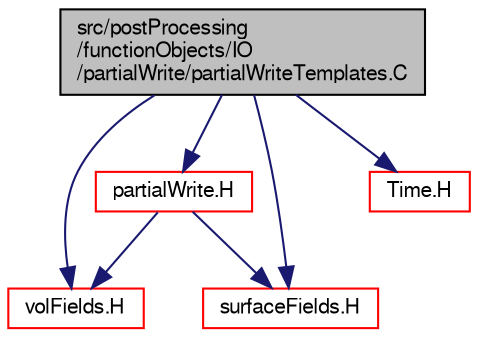 digraph "src/postProcessing/functionObjects/IO/partialWrite/partialWriteTemplates.C"
{
  bgcolor="transparent";
  edge [fontname="FreeSans",fontsize="10",labelfontname="FreeSans",labelfontsize="10"];
  node [fontname="FreeSans",fontsize="10",shape=record];
  Node0 [label="src/postProcessing\l/functionObjects/IO\l/partialWrite/partialWriteTemplates.C",height=0.2,width=0.4,color="black", fillcolor="grey75", style="filled", fontcolor="black"];
  Node0 -> Node1 [color="midnightblue",fontsize="10",style="solid",fontname="FreeSans"];
  Node1 [label="partialWrite.H",height=0.2,width=0.4,color="red",URL="$a13592.html"];
  Node1 -> Node58 [color="midnightblue",fontsize="10",style="solid",fontname="FreeSans"];
  Node58 [label="volFields.H",height=0.2,width=0.4,color="red",URL="$a02750.html"];
  Node1 -> Node301 [color="midnightblue",fontsize="10",style="solid",fontname="FreeSans"];
  Node301 [label="surfaceFields.H",height=0.2,width=0.4,color="red",URL="$a02735.html",tooltip="Foam::surfaceFields. "];
  Node0 -> Node58 [color="midnightblue",fontsize="10",style="solid",fontname="FreeSans"];
  Node0 -> Node301 [color="midnightblue",fontsize="10",style="solid",fontname="FreeSans"];
  Node0 -> Node308 [color="midnightblue",fontsize="10",style="solid",fontname="FreeSans"];
  Node308 [label="Time.H",height=0.2,width=0.4,color="red",URL="$a09311.html"];
}
